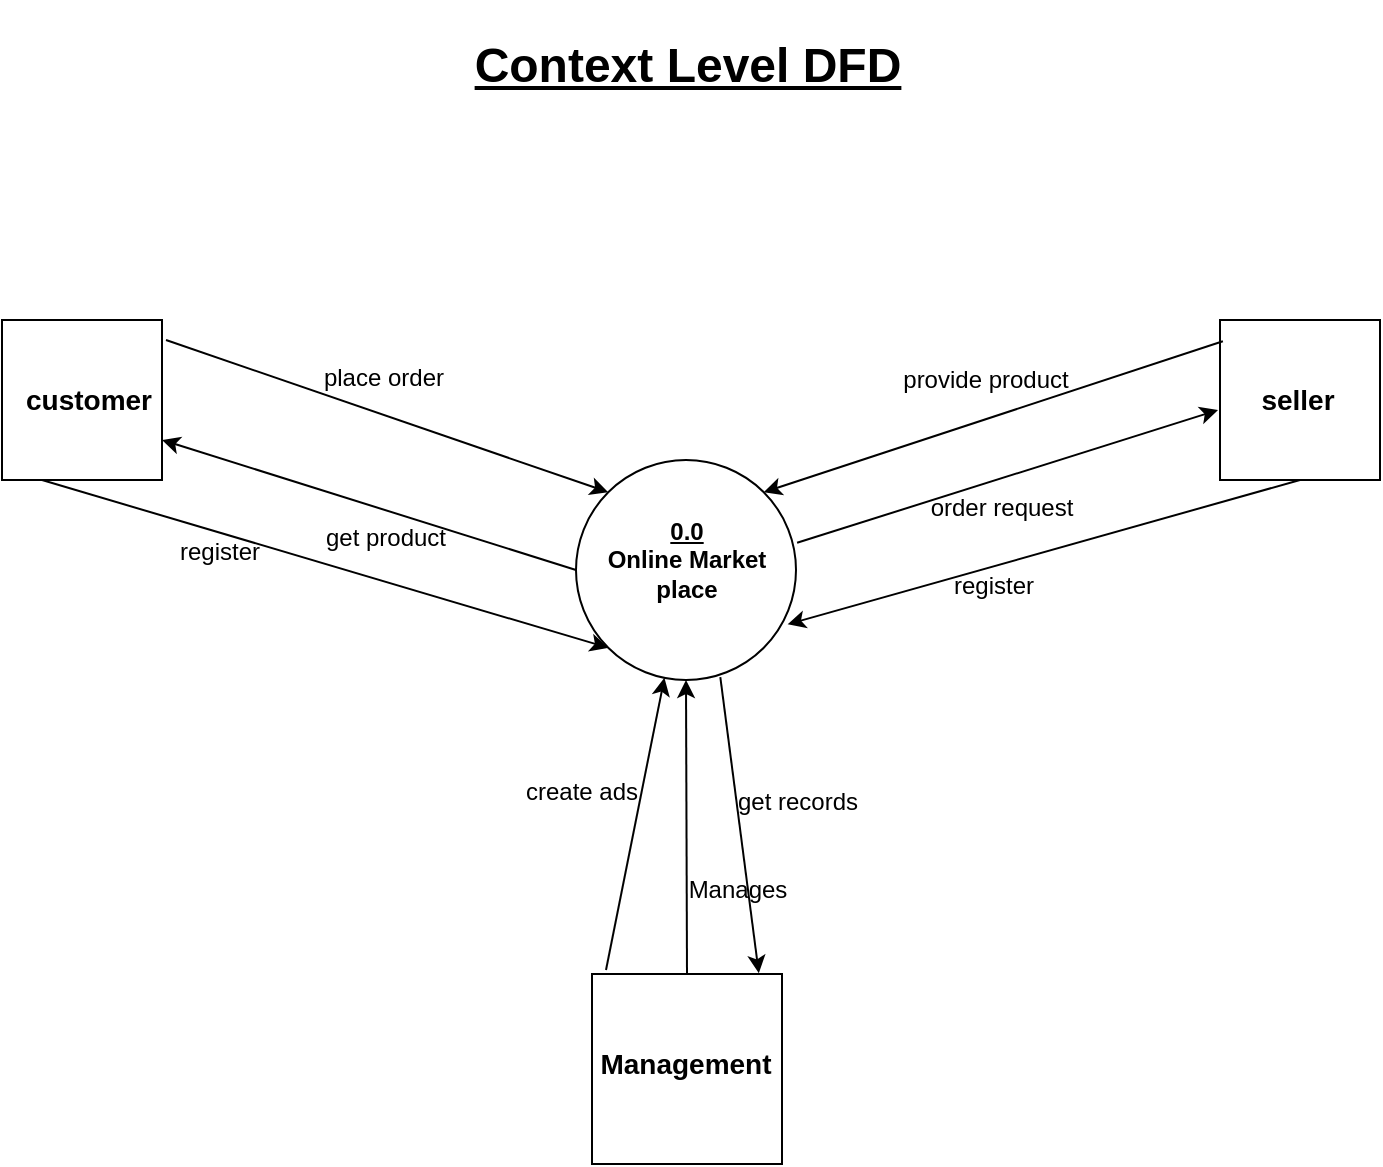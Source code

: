 <mxfile version="12.1.0" type="device" pages="1"><diagram id="OGdS9bWqU9FkSsfPxNxh" name="Page-1"><mxGraphModel dx="1024" dy="534" grid="1" gridSize="10" guides="1" tooltips="1" connect="1" arrows="1" fold="1" page="1" pageScale="1" pageWidth="850" pageHeight="1100" background="none" math="0" shadow="0"><root><mxCell id="0"/><mxCell id="1" parent="0"/><object label="" id="YcwHjjf9gUzfhhg6sO9T-3"><mxCell style="ellipse;whiteSpace=wrap;html=1;aspect=fixed;" parent="1" vertex="1"><mxGeometry x="365" y="260" width="110" height="110" as="geometry"/></mxCell></object><mxCell id="YcwHjjf9gUzfhhg6sO9T-4" value="&lt;u&gt;0.0&lt;/u&gt;&lt;br&gt;Online Market&lt;br&gt;place" style="text;html=1;resizable=0;autosize=1;align=center;verticalAlign=middle;points=[];fillColor=none;strokeColor=none;rounded=0;fontStyle=1;horizontal=1;" parent="1" vertex="1"><mxGeometry x="375" y="285" width="90" height="50" as="geometry"/></mxCell><mxCell id="YcwHjjf9gUzfhhg6sO9T-7" value="" style="whiteSpace=wrap;html=1;aspect=fixed;align=center;" parent="1" vertex="1"><mxGeometry x="78" y="190" width="80" height="80" as="geometry"/></mxCell><mxCell id="YcwHjjf9gUzfhhg6sO9T-8" value="&lt;b&gt;&lt;font style=&quot;font-size: 14px&quot;&gt;customer&lt;/font&gt;&lt;/b&gt;" style="text;html=1;resizable=0;autosize=1;align=center;verticalAlign=middle;points=[];fillColor=none;strokeColor=none;rounded=0;" parent="1" vertex="1"><mxGeometry x="81" y="220" width="80" height="20" as="geometry"/></mxCell><mxCell id="YcwHjjf9gUzfhhg6sO9T-11" value="" style="whiteSpace=wrap;html=1;aspect=fixed;align=center;" parent="1" vertex="1"><mxGeometry x="687" y="190" width="80" height="80" as="geometry"/></mxCell><mxCell id="YcwHjjf9gUzfhhg6sO9T-17" value="place order" style="text;html=1;strokeColor=none;fillColor=none;align=center;verticalAlign=middle;whiteSpace=wrap;rounded=0;" parent="1" vertex="1"><mxGeometry x="229" y="209" width="80" height="20" as="geometry"/></mxCell><mxCell id="WBFXYDn-GOyIJvHEkNhx-2" value="get product" style="text;html=1;strokeColor=none;fillColor=none;align=center;verticalAlign=middle;whiteSpace=wrap;rounded=0;" parent="1" vertex="1"><mxGeometry x="225" y="289" width="90" height="20" as="geometry"/></mxCell><mxCell id="WBFXYDn-GOyIJvHEkNhx-9" value="&lt;b&gt;&lt;font style=&quot;font-size: 14px&quot;&gt;seller&lt;/font&gt;&lt;/b&gt;" style="text;html=1;strokeColor=none;fillColor=none;align=center;verticalAlign=middle;whiteSpace=wrap;rounded=0;" parent="1" vertex="1"><mxGeometry x="686" y="220" width="80" height="20" as="geometry"/></mxCell><mxCell id="WBFXYDn-GOyIJvHEkNhx-12" value="provide product" style="text;html=1;strokeColor=none;fillColor=none;align=center;verticalAlign=middle;whiteSpace=wrap;rounded=0;" parent="1" vertex="1"><mxGeometry x="515" y="210" width="110" height="20" as="geometry"/></mxCell><mxCell id="WBFXYDn-GOyIJvHEkNhx-14" value="order request" style="text;html=1;strokeColor=none;fillColor=none;align=center;verticalAlign=middle;whiteSpace=wrap;rounded=0;" parent="1" vertex="1"><mxGeometry x="508" y="274" width="140" height="20" as="geometry"/></mxCell><mxCell id="WBFXYDn-GOyIJvHEkNhx-19" value="register" style="text;html=1;strokeColor=none;fillColor=none;align=center;verticalAlign=middle;whiteSpace=wrap;rounded=0;" parent="1" vertex="1"><mxGeometry x="127" y="296" width="120" height="20" as="geometry"/></mxCell><mxCell id="WBFXYDn-GOyIJvHEkNhx-21" value="register" style="text;html=1;strokeColor=none;fillColor=none;align=center;verticalAlign=middle;whiteSpace=wrap;rounded=0;" parent="1" vertex="1"><mxGeometry x="514" y="313" width="120" height="20" as="geometry"/></mxCell><mxCell id="WBFXYDn-GOyIJvHEkNhx-22" value="" style="whiteSpace=wrap;html=1;aspect=fixed;" parent="1" vertex="1"><mxGeometry x="373" y="517" width="95" height="95" as="geometry"/></mxCell><mxCell id="WBFXYDn-GOyIJvHEkNhx-23" value="&lt;font style=&quot;font-size: 14px&quot;&gt;&lt;b&gt;Management&lt;/b&gt;&lt;/font&gt;" style="text;html=1;strokeColor=none;fillColor=none;align=center;verticalAlign=middle;whiteSpace=wrap;rounded=0;" parent="1" vertex="1"><mxGeometry x="370" y="551.5" width="100" height="20" as="geometry"/></mxCell><mxCell id="WBFXYDn-GOyIJvHEkNhx-27" value="get records" style="text;html=1;strokeColor=none;fillColor=none;align=center;verticalAlign=middle;whiteSpace=wrap;rounded=0;" parent="1" vertex="1"><mxGeometry x="431" y="421" width="90" height="20" as="geometry"/></mxCell><mxCell id="WBFXYDn-GOyIJvHEkNhx-28" value="" style="endArrow=classic;html=1;entryX=0.878;entryY=-0.004;entryDx=0;entryDy=0;entryPerimeter=0;exitX=0.656;exitY=0.987;exitDx=0;exitDy=0;exitPerimeter=0;" parent="1" source="YcwHjjf9gUzfhhg6sO9T-3" target="WBFXYDn-GOyIJvHEkNhx-22" edge="1"><mxGeometry width="50" height="50" relative="1" as="geometry"><mxPoint x="435" y="370" as="sourcePoint"/><mxPoint x="455" y="405" as="targetPoint"/></mxGeometry></mxCell><mxCell id="WBFXYDn-GOyIJvHEkNhx-29" value="" style="endArrow=classic;html=1;" parent="1" target="YcwHjjf9gUzfhhg6sO9T-3" edge="1"><mxGeometry width="50" height="50" relative="1" as="geometry"><mxPoint x="380" y="515" as="sourcePoint"/><mxPoint x="415" y="400" as="targetPoint"/></mxGeometry></mxCell><mxCell id="WBFXYDn-GOyIJvHEkNhx-30" value="create ads" style="text;html=1;strokeColor=none;fillColor=none;align=center;verticalAlign=middle;whiteSpace=wrap;rounded=0;" parent="1" vertex="1"><mxGeometry x="318" y="416" width="100" height="20" as="geometry"/></mxCell><mxCell id="WBFXYDn-GOyIJvHEkNhx-31" value="" style="endArrow=classic;html=1;exitX=0.5;exitY=0;exitDx=0;exitDy=0;" parent="1" source="WBFXYDn-GOyIJvHEkNhx-22" edge="1"><mxGeometry width="50" height="50" relative="1" as="geometry"><mxPoint x="395.5" y="475" as="sourcePoint"/><mxPoint x="420" y="370" as="targetPoint"/></mxGeometry></mxCell><mxCell id="WBFXYDn-GOyIJvHEkNhx-32" value="Manages" style="text;html=1;strokeColor=none;fillColor=none;align=center;verticalAlign=middle;whiteSpace=wrap;rounded=0;" parent="1" vertex="1"><mxGeometry x="391" y="465" width="110" height="20" as="geometry"/></mxCell><mxCell id="WBFXYDn-GOyIJvHEkNhx-33" value="&lt;font style=&quot;font-size: 24px&quot;&gt;&lt;b&gt;&lt;u&gt;Context Level DFD&lt;/u&gt;&lt;/b&gt;&lt;/font&gt;" style="text;html=1;strokeColor=none;fillColor=none;align=center;verticalAlign=middle;whiteSpace=wrap;rounded=0;" parent="1" vertex="1"><mxGeometry x="275.5" y="30" width="290" height="66" as="geometry"/></mxCell><mxCell id="iVLCI2-KZ2a5odo_eXe_-1" value="" style="endArrow=classic;html=1;entryX=0;entryY=0;entryDx=0;entryDy=0;" edge="1" parent="1" target="YcwHjjf9gUzfhhg6sO9T-3"><mxGeometry width="50" height="50" relative="1" as="geometry"><mxPoint x="160" y="200" as="sourcePoint"/><mxPoint x="285" y="220" as="targetPoint"/></mxGeometry></mxCell><mxCell id="iVLCI2-KZ2a5odo_eXe_-2" value="" style="endArrow=classic;html=1;exitX=0.018;exitY=0.133;exitDx=0;exitDy=0;exitPerimeter=0;entryX=1;entryY=0;entryDx=0;entryDy=0;" edge="1" parent="1" source="YcwHjjf9gUzfhhg6sO9T-11" target="YcwHjjf9gUzfhhg6sO9T-3"><mxGeometry width="50" height="50" relative="1" as="geometry"><mxPoint x="81" y="465" as="sourcePoint"/><mxPoint x="131" y="415" as="targetPoint"/></mxGeometry></mxCell><mxCell id="iVLCI2-KZ2a5odo_eXe_-3" value="" style="endArrow=classic;html=1;entryX=1;entryY=0.75;entryDx=0;entryDy=0;exitX=0;exitY=0.5;exitDx=0;exitDy=0;" edge="1" parent="1" source="YcwHjjf9gUzfhhg6sO9T-3" target="YcwHjjf9gUzfhhg6sO9T-7"><mxGeometry width="50" height="50" relative="1" as="geometry"><mxPoint x="81" y="485" as="sourcePoint"/><mxPoint x="131" y="435" as="targetPoint"/></mxGeometry></mxCell><mxCell id="iVLCI2-KZ2a5odo_eXe_-4" value="" style="endArrow=classic;html=1;entryX=0;entryY=0.75;entryDx=0;entryDy=0;exitX=1.005;exitY=0.376;exitDx=0;exitDy=0;exitPerimeter=0;" edge="1" parent="1" source="YcwHjjf9gUzfhhg6sO9T-3" target="WBFXYDn-GOyIJvHEkNhx-9"><mxGeometry width="50" height="50" relative="1" as="geometry"><mxPoint x="200" y="460" as="sourcePoint"/><mxPoint x="250" y="410" as="targetPoint"/></mxGeometry></mxCell><mxCell id="iVLCI2-KZ2a5odo_eXe_-5" value="" style="endArrow=classic;html=1;exitX=0.25;exitY=1;exitDx=0;exitDy=0;entryX=0;entryY=1;entryDx=0;entryDy=0;" edge="1" parent="1" source="YcwHjjf9gUzfhhg6sO9T-7" target="YcwHjjf9gUzfhhg6sO9T-3"><mxGeometry width="50" height="50" relative="1" as="geometry"><mxPoint x="93" y="517" as="sourcePoint"/><mxPoint x="143" y="467" as="targetPoint"/></mxGeometry></mxCell><mxCell id="iVLCI2-KZ2a5odo_eXe_-6" value="" style="endArrow=classic;html=1;entryX=0.962;entryY=0.747;entryDx=0;entryDy=0;entryPerimeter=0;exitX=0.5;exitY=1;exitDx=0;exitDy=0;" edge="1" parent="1" source="YcwHjjf9gUzfhhg6sO9T-11" target="YcwHjjf9gUzfhhg6sO9T-3"><mxGeometry width="50" height="50" relative="1" as="geometry"><mxPoint x="590" y="475" as="sourcePoint"/><mxPoint x="640" y="425" as="targetPoint"/></mxGeometry></mxCell></root></mxGraphModel></diagram></mxfile>